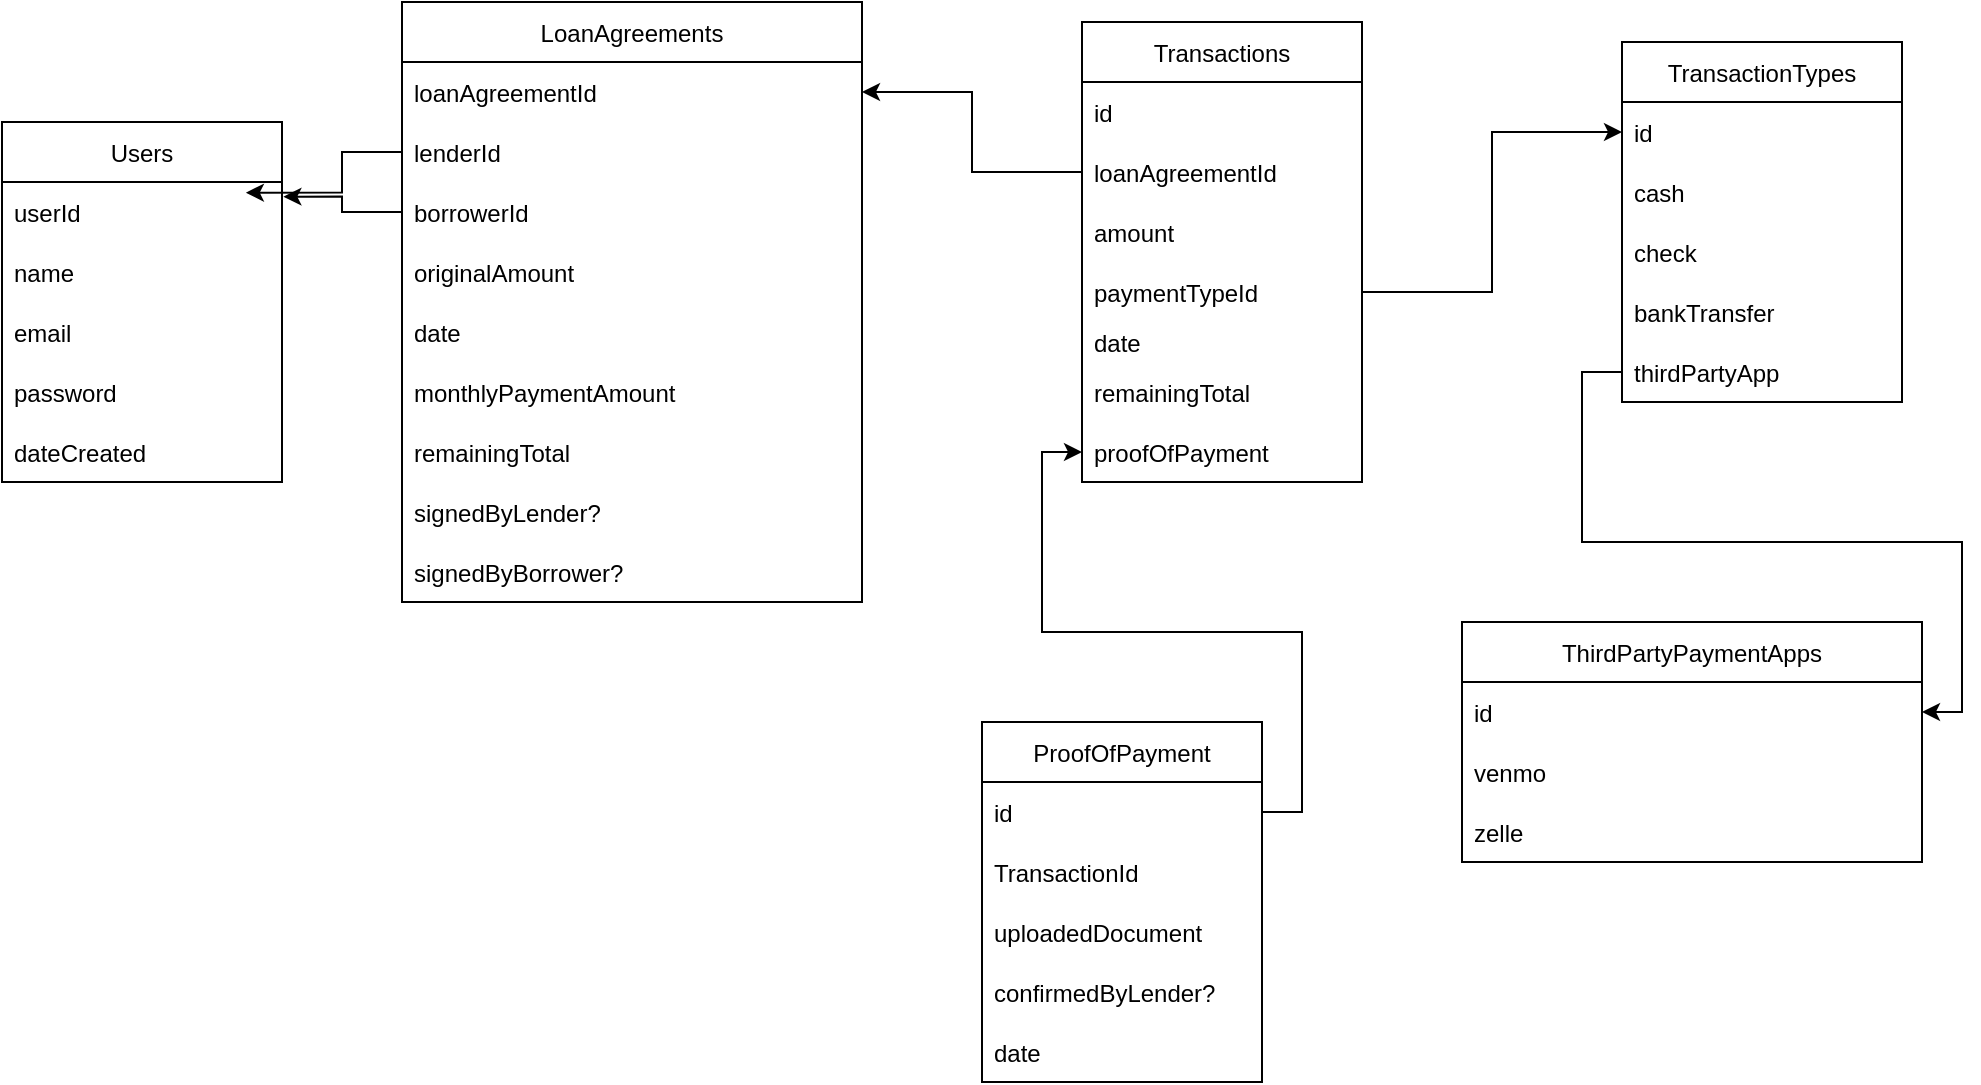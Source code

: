 <mxfile version="20.2.3" type="device"><diagram id="H9ZgQNC3lDpBdRR0EB91" name="Page-1"><mxGraphModel dx="920" dy="513" grid="1" gridSize="10" guides="1" tooltips="1" connect="1" arrows="1" fold="1" page="1" pageScale="1" pageWidth="850" pageHeight="1100" math="0" shadow="0"><root><mxCell id="0"/><mxCell id="1" parent="0"/><mxCell id="EpoiTNGAwtno9c-_XvoI-2" value="Transactions" style="swimlane;fontStyle=0;childLayout=stackLayout;horizontal=1;startSize=30;horizontalStack=0;resizeParent=1;resizeParentMax=0;resizeLast=0;collapsible=1;marginBottom=0;" parent="1" vertex="1"><mxGeometry x="610" y="30" width="140" height="230" as="geometry"/></mxCell><mxCell id="EpoiTNGAwtno9c-_XvoI-3" value="id" style="text;strokeColor=none;fillColor=none;align=left;verticalAlign=middle;spacingLeft=4;spacingRight=4;overflow=hidden;points=[[0,0.5],[1,0.5]];portConstraint=eastwest;rotatable=0;" parent="EpoiTNGAwtno9c-_XvoI-2" vertex="1"><mxGeometry y="30" width="140" height="30" as="geometry"/></mxCell><mxCell id="EpoiTNGAwtno9c-_XvoI-31" value="loanAgreementId" style="text;strokeColor=none;fillColor=none;align=left;verticalAlign=middle;spacingLeft=4;spacingRight=4;overflow=hidden;points=[[0,0.5],[1,0.5]];portConstraint=eastwest;rotatable=0;" parent="EpoiTNGAwtno9c-_XvoI-2" vertex="1"><mxGeometry y="60" width="140" height="30" as="geometry"/></mxCell><mxCell id="EpoiTNGAwtno9c-_XvoI-28" value="amount" style="text;strokeColor=none;fillColor=none;align=left;verticalAlign=middle;spacingLeft=4;spacingRight=4;overflow=hidden;points=[[0,0.5],[1,0.5]];portConstraint=eastwest;rotatable=0;" parent="EpoiTNGAwtno9c-_XvoI-2" vertex="1"><mxGeometry y="90" width="140" height="30" as="geometry"/></mxCell><mxCell id="POYm0BejTPQzvHrYv4ON-7" value="paymentTypeId" style="text;strokeColor=none;fillColor=none;align=left;verticalAlign=middle;spacingLeft=4;spacingRight=4;overflow=hidden;points=[[0,0.5],[1,0.5]];portConstraint=eastwest;rotatable=0;" parent="EpoiTNGAwtno9c-_XvoI-2" vertex="1"><mxGeometry y="120" width="140" height="30" as="geometry"/></mxCell><mxCell id="EpoiTNGAwtno9c-_XvoI-33" value="date" style="text;strokeColor=none;fillColor=none;align=left;verticalAlign=middle;spacingLeft=4;spacingRight=4;overflow=hidden;points=[[0,0.5],[1,0.5]];portConstraint=eastwest;rotatable=0;" parent="EpoiTNGAwtno9c-_XvoI-2" vertex="1"><mxGeometry y="150" width="140" height="20" as="geometry"/></mxCell><mxCell id="EpoiTNGAwtno9c-_XvoI-34" value="remainingTotal" style="text;strokeColor=none;fillColor=none;align=left;verticalAlign=middle;spacingLeft=4;spacingRight=4;overflow=hidden;points=[[0,0.5],[1,0.5]];portConstraint=eastwest;rotatable=0;" parent="EpoiTNGAwtno9c-_XvoI-2" vertex="1"><mxGeometry y="170" width="140" height="30" as="geometry"/></mxCell><mxCell id="pFE5_M13sReUvGuspKx4-3" value="proofOfPayment" style="text;strokeColor=none;fillColor=none;align=left;verticalAlign=middle;spacingLeft=4;spacingRight=4;overflow=hidden;points=[[0,0.5],[1,0.5]];portConstraint=eastwest;rotatable=0;" vertex="1" parent="EpoiTNGAwtno9c-_XvoI-2"><mxGeometry y="200" width="140" height="30" as="geometry"/></mxCell><mxCell id="EpoiTNGAwtno9c-_XvoI-10" value="Users" style="swimlane;fontStyle=0;childLayout=stackLayout;horizontal=1;startSize=30;horizontalStack=0;resizeParent=1;resizeParentMax=0;resizeLast=0;collapsible=1;marginBottom=0;" parent="1" vertex="1"><mxGeometry x="70" y="80" width="140" height="180" as="geometry"/></mxCell><mxCell id="EpoiTNGAwtno9c-_XvoI-11" value="userId" style="text;strokeColor=none;fillColor=none;align=left;verticalAlign=middle;spacingLeft=4;spacingRight=4;overflow=hidden;points=[[0,0.5],[1,0.5]];portConstraint=eastwest;rotatable=0;" parent="EpoiTNGAwtno9c-_XvoI-10" vertex="1"><mxGeometry y="30" width="140" height="30" as="geometry"/></mxCell><mxCell id="EpoiTNGAwtno9c-_XvoI-12" value="name" style="text;strokeColor=none;fillColor=none;align=left;verticalAlign=middle;spacingLeft=4;spacingRight=4;overflow=hidden;points=[[0,0.5],[1,0.5]];portConstraint=eastwest;rotatable=0;" parent="EpoiTNGAwtno9c-_XvoI-10" vertex="1"><mxGeometry y="60" width="140" height="30" as="geometry"/></mxCell><mxCell id="EpoiTNGAwtno9c-_XvoI-13" value="email" style="text;strokeColor=none;fillColor=none;align=left;verticalAlign=middle;spacingLeft=4;spacingRight=4;overflow=hidden;points=[[0,0.5],[1,0.5]];portConstraint=eastwest;rotatable=0;" parent="EpoiTNGAwtno9c-_XvoI-10" vertex="1"><mxGeometry y="90" width="140" height="30" as="geometry"/></mxCell><mxCell id="pFE5_M13sReUvGuspKx4-1" value="password" style="text;strokeColor=none;fillColor=none;align=left;verticalAlign=middle;spacingLeft=4;spacingRight=4;overflow=hidden;points=[[0,0.5],[1,0.5]];portConstraint=eastwest;rotatable=0;" vertex="1" parent="EpoiTNGAwtno9c-_XvoI-10"><mxGeometry y="120" width="140" height="30" as="geometry"/></mxCell><mxCell id="pFE5_M13sReUvGuspKx4-2" value="dateCreated" style="text;strokeColor=none;fillColor=none;align=left;verticalAlign=middle;spacingLeft=4;spacingRight=4;overflow=hidden;points=[[0,0.5],[1,0.5]];portConstraint=eastwest;rotatable=0;" vertex="1" parent="EpoiTNGAwtno9c-_XvoI-10"><mxGeometry y="150" width="140" height="30" as="geometry"/></mxCell><mxCell id="EpoiTNGAwtno9c-_XvoI-14" value="LoanAgreements" style="swimlane;fontStyle=0;childLayout=stackLayout;horizontal=1;startSize=30;horizontalStack=0;resizeParent=1;resizeParentMax=0;resizeLast=0;collapsible=1;marginBottom=0;" parent="1" vertex="1"><mxGeometry x="270" y="20" width="230" height="300" as="geometry"/></mxCell><mxCell id="EpoiTNGAwtno9c-_XvoI-15" value="loanAgreementId" style="text;strokeColor=none;fillColor=none;align=left;verticalAlign=middle;spacingLeft=4;spacingRight=4;overflow=hidden;points=[[0,0.5],[1,0.5]];portConstraint=eastwest;rotatable=0;" parent="EpoiTNGAwtno9c-_XvoI-14" vertex="1"><mxGeometry y="30" width="230" height="30" as="geometry"/></mxCell><mxCell id="EpoiTNGAwtno9c-_XvoI-16" value="lenderId" style="text;strokeColor=none;fillColor=none;align=left;verticalAlign=middle;spacingLeft=4;spacingRight=4;overflow=hidden;points=[[0,0.5],[1,0.5]];portConstraint=eastwest;rotatable=0;" parent="EpoiTNGAwtno9c-_XvoI-14" vertex="1"><mxGeometry y="60" width="230" height="30" as="geometry"/></mxCell><mxCell id="EpoiTNGAwtno9c-_XvoI-17" value="borrowerId" style="text;strokeColor=none;fillColor=none;align=left;verticalAlign=middle;spacingLeft=4;spacingRight=4;overflow=hidden;points=[[0,0.5],[1,0.5]];portConstraint=eastwest;rotatable=0;" parent="EpoiTNGAwtno9c-_XvoI-14" vertex="1"><mxGeometry y="90" width="230" height="30" as="geometry"/></mxCell><mxCell id="EpoiTNGAwtno9c-_XvoI-18" value="originalAmount" style="text;strokeColor=none;fillColor=none;align=left;verticalAlign=middle;spacingLeft=4;spacingRight=4;overflow=hidden;points=[[0,0.5],[1,0.5]];portConstraint=eastwest;rotatable=0;" parent="EpoiTNGAwtno9c-_XvoI-14" vertex="1"><mxGeometry y="120" width="230" height="30" as="geometry"/></mxCell><mxCell id="EpoiTNGAwtno9c-_XvoI-19" value="date" style="text;strokeColor=none;fillColor=none;align=left;verticalAlign=middle;spacingLeft=4;spacingRight=4;overflow=hidden;points=[[0,0.5],[1,0.5]];portConstraint=eastwest;rotatable=0;" parent="EpoiTNGAwtno9c-_XvoI-14" vertex="1"><mxGeometry y="150" width="230" height="30" as="geometry"/></mxCell><mxCell id="EpoiTNGAwtno9c-_XvoI-26" value="monthlyPaymentAmount" style="text;strokeColor=none;fillColor=none;align=left;verticalAlign=middle;spacingLeft=4;spacingRight=4;overflow=hidden;points=[[0,0.5],[1,0.5]];portConstraint=eastwest;rotatable=0;" parent="EpoiTNGAwtno9c-_XvoI-14" vertex="1"><mxGeometry y="180" width="230" height="30" as="geometry"/></mxCell><mxCell id="EpoiTNGAwtno9c-_XvoI-27" value="remainingTotal" style="text;strokeColor=none;fillColor=none;align=left;verticalAlign=middle;spacingLeft=4;spacingRight=4;overflow=hidden;points=[[0,0.5],[1,0.5]];portConstraint=eastwest;rotatable=0;" parent="EpoiTNGAwtno9c-_XvoI-14" vertex="1"><mxGeometry y="210" width="230" height="30" as="geometry"/></mxCell><mxCell id="pFE5_M13sReUvGuspKx4-11" value="signedByLender?" style="text;strokeColor=none;fillColor=none;align=left;verticalAlign=middle;spacingLeft=4;spacingRight=4;overflow=hidden;points=[[0,0.5],[1,0.5]];portConstraint=eastwest;rotatable=0;" vertex="1" parent="EpoiTNGAwtno9c-_XvoI-14"><mxGeometry y="240" width="230" height="30" as="geometry"/></mxCell><mxCell id="pFE5_M13sReUvGuspKx4-12" value="signedByBorrower?" style="text;strokeColor=none;fillColor=none;align=left;verticalAlign=middle;spacingLeft=4;spacingRight=4;overflow=hidden;points=[[0,0.5],[1,0.5]];portConstraint=eastwest;rotatable=0;" vertex="1" parent="EpoiTNGAwtno9c-_XvoI-14"><mxGeometry y="270" width="230" height="30" as="geometry"/></mxCell><mxCell id="EpoiTNGAwtno9c-_XvoI-29" style="edgeStyle=orthogonalEdgeStyle;rounded=0;orthogonalLoop=1;jettySize=auto;html=1;entryX=0.871;entryY=0.178;entryDx=0;entryDy=0;entryPerimeter=0;" parent="1" source="EpoiTNGAwtno9c-_XvoI-16" target="EpoiTNGAwtno9c-_XvoI-11" edge="1"><mxGeometry relative="1" as="geometry"/></mxCell><mxCell id="EpoiTNGAwtno9c-_XvoI-30" style="edgeStyle=orthogonalEdgeStyle;rounded=0;orthogonalLoop=1;jettySize=auto;html=1;entryX=1.005;entryY=0.244;entryDx=0;entryDy=0;entryPerimeter=0;" parent="1" source="EpoiTNGAwtno9c-_XvoI-17" target="EpoiTNGAwtno9c-_XvoI-11" edge="1"><mxGeometry relative="1" as="geometry"/></mxCell><mxCell id="EpoiTNGAwtno9c-_XvoI-32" style="edgeStyle=orthogonalEdgeStyle;rounded=0;orthogonalLoop=1;jettySize=auto;html=1;entryX=1;entryY=0.5;entryDx=0;entryDy=0;" parent="1" source="EpoiTNGAwtno9c-_XvoI-31" target="EpoiTNGAwtno9c-_XvoI-15" edge="1"><mxGeometry relative="1" as="geometry"/></mxCell><mxCell id="POYm0BejTPQzvHrYv4ON-1" value="TransactionTypes" style="swimlane;fontStyle=0;childLayout=stackLayout;horizontal=1;startSize=30;horizontalStack=0;resizeParent=1;resizeParentMax=0;resizeLast=0;collapsible=1;marginBottom=0;" parent="1" vertex="1"><mxGeometry x="880" y="40" width="140" height="180" as="geometry"/></mxCell><mxCell id="POYm0BejTPQzvHrYv4ON-2" value="id" style="text;strokeColor=none;fillColor=none;align=left;verticalAlign=middle;spacingLeft=4;spacingRight=4;overflow=hidden;points=[[0,0.5],[1,0.5]];portConstraint=eastwest;rotatable=0;" parent="POYm0BejTPQzvHrYv4ON-1" vertex="1"><mxGeometry y="30" width="140" height="30" as="geometry"/></mxCell><mxCell id="POYm0BejTPQzvHrYv4ON-3" value="cash" style="text;strokeColor=none;fillColor=none;align=left;verticalAlign=middle;spacingLeft=4;spacingRight=4;overflow=hidden;points=[[0,0.5],[1,0.5]];portConstraint=eastwest;rotatable=0;" parent="POYm0BejTPQzvHrYv4ON-1" vertex="1"><mxGeometry y="60" width="140" height="30" as="geometry"/></mxCell><mxCell id="POYm0BejTPQzvHrYv4ON-4" value="check" style="text;strokeColor=none;fillColor=none;align=left;verticalAlign=middle;spacingLeft=4;spacingRight=4;overflow=hidden;points=[[0,0.5],[1,0.5]];portConstraint=eastwest;rotatable=0;" parent="POYm0BejTPQzvHrYv4ON-1" vertex="1"><mxGeometry y="90" width="140" height="30" as="geometry"/></mxCell><mxCell id="POYm0BejTPQzvHrYv4ON-5" value="bankTransfer" style="text;strokeColor=none;fillColor=none;align=left;verticalAlign=middle;spacingLeft=4;spacingRight=4;overflow=hidden;points=[[0,0.5],[1,0.5]];portConstraint=eastwest;rotatable=0;" parent="POYm0BejTPQzvHrYv4ON-1" vertex="1"><mxGeometry y="120" width="140" height="30" as="geometry"/></mxCell><mxCell id="POYm0BejTPQzvHrYv4ON-6" value="thirdPartyApp" style="text;strokeColor=none;fillColor=none;align=left;verticalAlign=middle;spacingLeft=4;spacingRight=4;overflow=hidden;points=[[0,0.5],[1,0.5]];portConstraint=eastwest;rotatable=0;" parent="POYm0BejTPQzvHrYv4ON-1" vertex="1"><mxGeometry y="150" width="140" height="30" as="geometry"/></mxCell><mxCell id="POYm0BejTPQzvHrYv4ON-8" style="edgeStyle=orthogonalEdgeStyle;rounded=0;orthogonalLoop=1;jettySize=auto;html=1;" parent="1" source="POYm0BejTPQzvHrYv4ON-7" target="POYm0BejTPQzvHrYv4ON-2" edge="1"><mxGeometry relative="1" as="geometry"/></mxCell><mxCell id="POYm0BejTPQzvHrYv4ON-9" value="ThirdPartyPaymentApps" style="swimlane;fontStyle=0;childLayout=stackLayout;horizontal=1;startSize=30;horizontalStack=0;resizeParent=1;resizeParentMax=0;resizeLast=0;collapsible=1;marginBottom=0;" parent="1" vertex="1"><mxGeometry x="800" y="330" width="230" height="120" as="geometry"/></mxCell><mxCell id="POYm0BejTPQzvHrYv4ON-12" value="id" style="text;strokeColor=none;fillColor=none;align=left;verticalAlign=middle;spacingLeft=4;spacingRight=4;overflow=hidden;points=[[0,0.5],[1,0.5]];portConstraint=eastwest;rotatable=0;" parent="POYm0BejTPQzvHrYv4ON-9" vertex="1"><mxGeometry y="30" width="230" height="30" as="geometry"/></mxCell><mxCell id="POYm0BejTPQzvHrYv4ON-10" value="venmo" style="text;strokeColor=none;fillColor=none;align=left;verticalAlign=middle;spacingLeft=4;spacingRight=4;overflow=hidden;points=[[0,0.5],[1,0.5]];portConstraint=eastwest;rotatable=0;" parent="POYm0BejTPQzvHrYv4ON-9" vertex="1"><mxGeometry y="60" width="230" height="30" as="geometry"/></mxCell><mxCell id="POYm0BejTPQzvHrYv4ON-11" value="zelle" style="text;strokeColor=none;fillColor=none;align=left;verticalAlign=middle;spacingLeft=4;spacingRight=4;overflow=hidden;points=[[0,0.5],[1,0.5]];portConstraint=eastwest;rotatable=0;" parent="POYm0BejTPQzvHrYv4ON-9" vertex="1"><mxGeometry y="90" width="230" height="30" as="geometry"/></mxCell><mxCell id="POYm0BejTPQzvHrYv4ON-14" style="edgeStyle=orthogonalEdgeStyle;rounded=0;orthogonalLoop=1;jettySize=auto;html=1;" parent="1" source="POYm0BejTPQzvHrYv4ON-6" target="POYm0BejTPQzvHrYv4ON-12" edge="1"><mxGeometry relative="1" as="geometry"/></mxCell><mxCell id="pFE5_M13sReUvGuspKx4-4" value="ProofOfPayment" style="swimlane;fontStyle=0;childLayout=stackLayout;horizontal=1;startSize=30;horizontalStack=0;resizeParent=1;resizeParentMax=0;resizeLast=0;collapsible=1;marginBottom=0;" vertex="1" parent="1"><mxGeometry x="560" y="380" width="140" height="180" as="geometry"/></mxCell><mxCell id="pFE5_M13sReUvGuspKx4-5" value="id" style="text;strokeColor=none;fillColor=none;align=left;verticalAlign=middle;spacingLeft=4;spacingRight=4;overflow=hidden;points=[[0,0.5],[1,0.5]];portConstraint=eastwest;rotatable=0;" vertex="1" parent="pFE5_M13sReUvGuspKx4-4"><mxGeometry y="30" width="140" height="30" as="geometry"/></mxCell><mxCell id="pFE5_M13sReUvGuspKx4-6" value="TransactionId" style="text;strokeColor=none;fillColor=none;align=left;verticalAlign=middle;spacingLeft=4;spacingRight=4;overflow=hidden;points=[[0,0.5],[1,0.5]];portConstraint=eastwest;rotatable=0;" vertex="1" parent="pFE5_M13sReUvGuspKx4-4"><mxGeometry y="60" width="140" height="30" as="geometry"/></mxCell><mxCell id="pFE5_M13sReUvGuspKx4-7" value="uploadedDocument" style="text;strokeColor=none;fillColor=none;align=left;verticalAlign=middle;spacingLeft=4;spacingRight=4;overflow=hidden;points=[[0,0.5],[1,0.5]];portConstraint=eastwest;rotatable=0;" vertex="1" parent="pFE5_M13sReUvGuspKx4-4"><mxGeometry y="90" width="140" height="30" as="geometry"/></mxCell><mxCell id="pFE5_M13sReUvGuspKx4-8" value="confirmedByLender?" style="text;strokeColor=none;fillColor=none;align=left;verticalAlign=middle;spacingLeft=4;spacingRight=4;overflow=hidden;points=[[0,0.5],[1,0.5]];portConstraint=eastwest;rotatable=0;" vertex="1" parent="pFE5_M13sReUvGuspKx4-4"><mxGeometry y="120" width="140" height="30" as="geometry"/></mxCell><mxCell id="pFE5_M13sReUvGuspKx4-9" value="date" style="text;strokeColor=none;fillColor=none;align=left;verticalAlign=middle;spacingLeft=4;spacingRight=4;overflow=hidden;points=[[0,0.5],[1,0.5]];portConstraint=eastwest;rotatable=0;" vertex="1" parent="pFE5_M13sReUvGuspKx4-4"><mxGeometry y="150" width="140" height="30" as="geometry"/></mxCell><mxCell id="pFE5_M13sReUvGuspKx4-10" style="edgeStyle=orthogonalEdgeStyle;rounded=0;orthogonalLoop=1;jettySize=auto;html=1;entryX=0;entryY=0.5;entryDx=0;entryDy=0;" edge="1" parent="1" source="pFE5_M13sReUvGuspKx4-5" target="pFE5_M13sReUvGuspKx4-3"><mxGeometry relative="1" as="geometry"/></mxCell></root></mxGraphModel></diagram></mxfile>